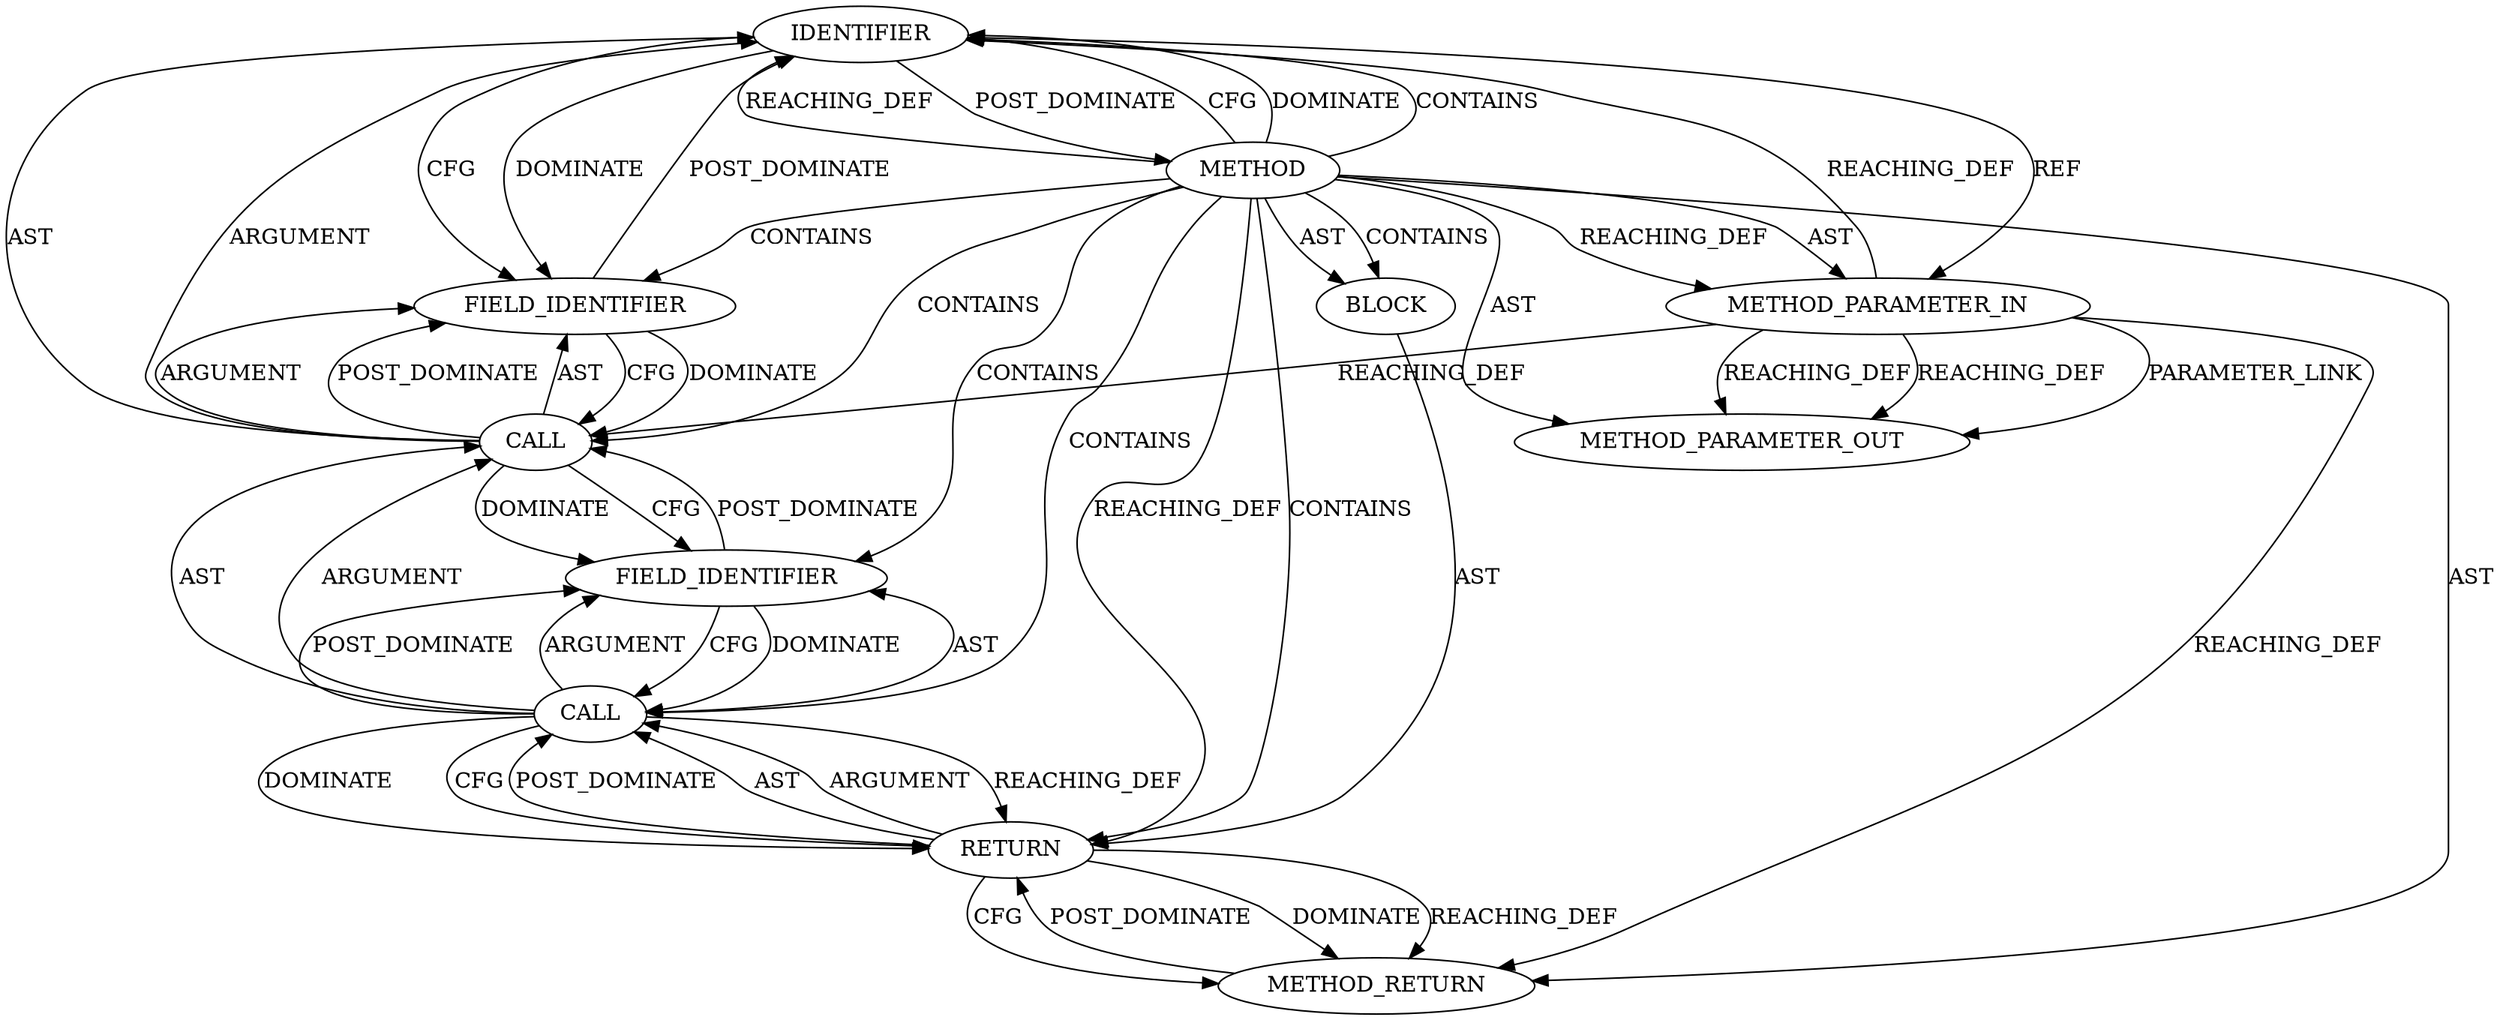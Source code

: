 digraph {
  11609 [label=IDENTIFIER ORDER=1 ARGUMENT_INDEX=1 CODE="con" COLUMN_NUMBER=9 LINE_NUMBER=3517 TYPE_FULL_NAME="ceph_connection*" NAME="con"]
  11605 [label=BLOCK ORDER=2 ARGUMENT_INDEX=-1 CODE="{
	return con->v2.peer_global_seq;
}" COLUMN_NUMBER=1 LINE_NUMBER=3516 TYPE_FULL_NAME="void"]
  11612 [label=METHOD_RETURN ORDER=3 CODE="RET" COLUMN_NUMBER=1 LINE_NUMBER=3515 TYPE_FULL_NAME="bool" EVALUATION_STRATEGY="BY_VALUE"]
  11611 [label=FIELD_IDENTIFIER ORDER=2 ARGUMENT_INDEX=2 CODE="peer_global_seq" COLUMN_NUMBER=9 LINE_NUMBER=3517 CANONICAL_NAME="peer_global_seq"]
  11607 [label=CALL ORDER=1 ARGUMENT_INDEX=-1 CODE="con->v2.peer_global_seq" COLUMN_NUMBER=9 METHOD_FULL_NAME="<operator>.fieldAccess" LINE_NUMBER=3517 TYPE_FULL_NAME="<empty>" DISPATCH_TYPE="STATIC_DISPATCH" SIGNATURE="" NAME="<operator>.fieldAccess"]
  11610 [label=FIELD_IDENTIFIER ORDER=2 ARGUMENT_INDEX=2 CODE="v2" COLUMN_NUMBER=9 LINE_NUMBER=3517 CANONICAL_NAME="v2"]
  11606 [label=RETURN ORDER=1 ARGUMENT_INDEX=-1 CODE="return con->v2.peer_global_seq;" COLUMN_NUMBER=2 LINE_NUMBER=3517]
  11603 [label=METHOD COLUMN_NUMBER=1 LINE_NUMBER=3515 COLUMN_NUMBER_END=1 IS_EXTERNAL=false SIGNATURE="bool ceph_con_v2_opened (ceph_connection*)" NAME="ceph_con_v2_opened" AST_PARENT_TYPE="TYPE_DECL" AST_PARENT_FULL_NAME="file_code_old-a282a2f-decode_preamble-523.c:<global>" ORDER=133 CODE="bool ceph_con_v2_opened(struct ceph_connection *con)
{
	return con->v2.peer_global_seq;
}" FULL_NAME="ceph_con_v2_opened" LINE_NUMBER_END=3518 FILENAME="file_code_old-a282a2f-decode_preamble-523.c"]
  11604 [label=METHOD_PARAMETER_IN ORDER=1 CODE="struct ceph_connection *con" IS_VARIADIC=false COLUMN_NUMBER=25 LINE_NUMBER=3515 TYPE_FULL_NAME="ceph_connection*" EVALUATION_STRATEGY="BY_VALUE" INDEX=1 NAME="con"]
  11608 [label=CALL ORDER=1 ARGUMENT_INDEX=1 CODE="con->v2" COLUMN_NUMBER=9 METHOD_FULL_NAME="<operator>.indirectFieldAccess" LINE_NUMBER=3517 TYPE_FULL_NAME="<empty>" DISPATCH_TYPE="STATIC_DISPATCH" SIGNATURE="" NAME="<operator>.indirectFieldAccess"]
  13239 [label=METHOD_PARAMETER_OUT ORDER=1 CODE="struct ceph_connection *con" IS_VARIADIC=false COLUMN_NUMBER=25 LINE_NUMBER=3515 TYPE_FULL_NAME="ceph_connection*" EVALUATION_STRATEGY="BY_VALUE" INDEX=1 NAME="con"]
  11606 -> 11612 [label=DOMINATE ]
  11607 -> 11606 [label=REACHING_DEF VARIABLE="con->v2.peer_global_seq"]
  11608 -> 11610 [label=ARGUMENT ]
  11609 -> 11603 [label=POST_DOMINATE ]
  11608 -> 11611 [label=CFG ]
  11603 -> 11605 [label=CONTAINS ]
  11607 -> 11611 [label=AST ]
  11604 -> 11612 [label=REACHING_DEF VARIABLE="con"]
  11603 -> 13239 [label=AST ]
  11604 -> 11608 [label=REACHING_DEF VARIABLE="con"]
  11606 -> 11607 [label=POST_DOMINATE ]
  11606 -> 11612 [label=REACHING_DEF VARIABLE="<RET>"]
  11608 -> 11611 [label=DOMINATE ]
  11607 -> 11606 [label=DOMINATE ]
  11607 -> 11606 [label=CFG ]
  11606 -> 11607 [label=AST ]
  11604 -> 11609 [label=REACHING_DEF VARIABLE="con"]
  11603 -> 11610 [label=CONTAINS ]
  11609 -> 11604 [label=REF ]
  11603 -> 11607 [label=CONTAINS ]
  11611 -> 11607 [label=CFG ]
  11603 -> 11604 [label=AST ]
  11603 -> 11612 [label=AST ]
  11607 -> 11608 [label=AST ]
  11607 -> 11611 [label=POST_DOMINATE ]
  11610 -> 11608 [label=CFG ]
  11607 -> 11611 [label=ARGUMENT ]
  11603 -> 11611 [label=CONTAINS ]
  11608 -> 11609 [label=AST ]
  11603 -> 11606 [label=CONTAINS ]
  11603 -> 11606 [label=REACHING_DEF VARIABLE=""]
  11608 -> 11610 [label=POST_DOMINATE ]
  11603 -> 11605 [label=AST ]
  11611 -> 11608 [label=POST_DOMINATE ]
  11603 -> 11609 [label=CFG ]
  11609 -> 11610 [label=CFG ]
  11603 -> 11604 [label=REACHING_DEF VARIABLE=""]
  11608 -> 11609 [label=ARGUMENT ]
  11607 -> 11608 [label=ARGUMENT ]
  11611 -> 11607 [label=DOMINATE ]
  11603 -> 11609 [label=DOMINATE ]
  11610 -> 11609 [label=POST_DOMINATE ]
  11605 -> 11606 [label=AST ]
  11606 -> 11607 [label=ARGUMENT ]
  11612 -> 11606 [label=POST_DOMINATE ]
  11606 -> 11612 [label=CFG ]
  11604 -> 13239 [label=PARAMETER_LINK ]
  11608 -> 11610 [label=AST ]
  11604 -> 13239 [label=REACHING_DEF VARIABLE="con"]
  11604 -> 13239 [label=REACHING_DEF VARIABLE="con"]
  11609 -> 11610 [label=DOMINATE ]
  11603 -> 11609 [label=CONTAINS ]
  11610 -> 11608 [label=DOMINATE ]
  11603 -> 11608 [label=CONTAINS ]
  11603 -> 11609 [label=REACHING_DEF VARIABLE=""]
}

